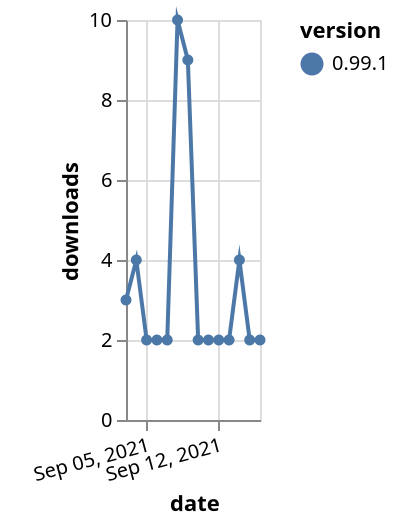 {"$schema": "https://vega.github.io/schema/vega-lite/v5.json", "description": "A simple bar chart with embedded data.", "data": {"values": [{"date": "2021-09-03", "total": 4241, "delta": 3, "version": "0.99.1"}, {"date": "2021-09-04", "total": 4245, "delta": 4, "version": "0.99.1"}, {"date": "2021-09-05", "total": 4247, "delta": 2, "version": "0.99.1"}, {"date": "2021-09-06", "total": 4249, "delta": 2, "version": "0.99.1"}, {"date": "2021-09-07", "total": 4251, "delta": 2, "version": "0.99.1"}, {"date": "2021-09-08", "total": 4261, "delta": 10, "version": "0.99.1"}, {"date": "2021-09-09", "total": 4270, "delta": 9, "version": "0.99.1"}, {"date": "2021-09-10", "total": 4272, "delta": 2, "version": "0.99.1"}, {"date": "2021-09-11", "total": 4274, "delta": 2, "version": "0.99.1"}, {"date": "2021-09-12", "total": 4276, "delta": 2, "version": "0.99.1"}, {"date": "2021-09-13", "total": 4278, "delta": 2, "version": "0.99.1"}, {"date": "2021-09-14", "total": 4282, "delta": 4, "version": "0.99.1"}, {"date": "2021-09-15", "total": 4284, "delta": 2, "version": "0.99.1"}, {"date": "2021-09-16", "total": 4286, "delta": 2, "version": "0.99.1"}]}, "width": "container", "mark": {"type": "line", "point": {"filled": true}}, "encoding": {"x": {"field": "date", "type": "temporal", "timeUnit": "yearmonthdate", "title": "date", "axis": {"labelAngle": -15}}, "y": {"field": "delta", "type": "quantitative", "title": "downloads"}, "color": {"field": "version", "type": "nominal"}, "tooltip": {"field": "delta"}}}